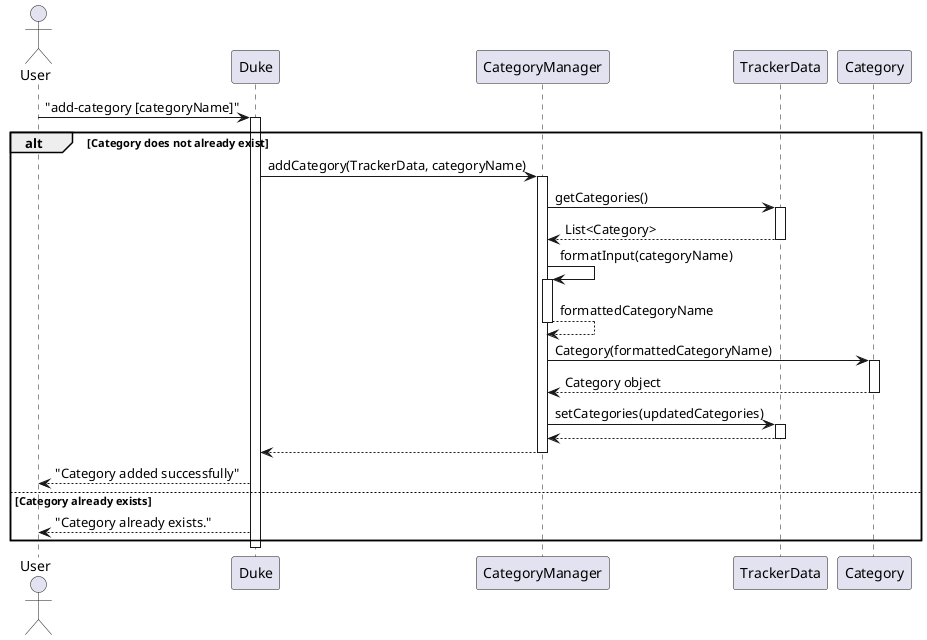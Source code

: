 @startuml
actor User
participant Duke
participant CategoryManager
participant TrackerData
participant Category

User -> Duke : "add-category [categoryName]"
activate Duke

alt Category does not already exist
    Duke -> CategoryManager : addCategory(TrackerData, categoryName)
    activate CategoryManager
    CategoryManager -> TrackerData : getCategories()
    activate TrackerData
    TrackerData --> CategoryManager : List<Category>
    deactivate TrackerData

    CategoryManager -> CategoryManager : formatInput(categoryName)
    activate CategoryManager
    CategoryManager --> CategoryManager : formattedCategoryName
    deactivate CategoryManager

    CategoryManager -> Category : Category(formattedCategoryName)
    activate Category
    Category --> CategoryManager : Category object
    deactivate Category

    CategoryManager -> TrackerData : setCategories(updatedCategories)
    activate TrackerData
    TrackerData --> CategoryManager
    deactivate TrackerData

    CategoryManager --> Duke
    deactivate CategoryManager
    Duke --> User : "Category added successfully"
else Category already exists
    Duke --> User : "Category already exists."
end
deactivate Duke

@enduml